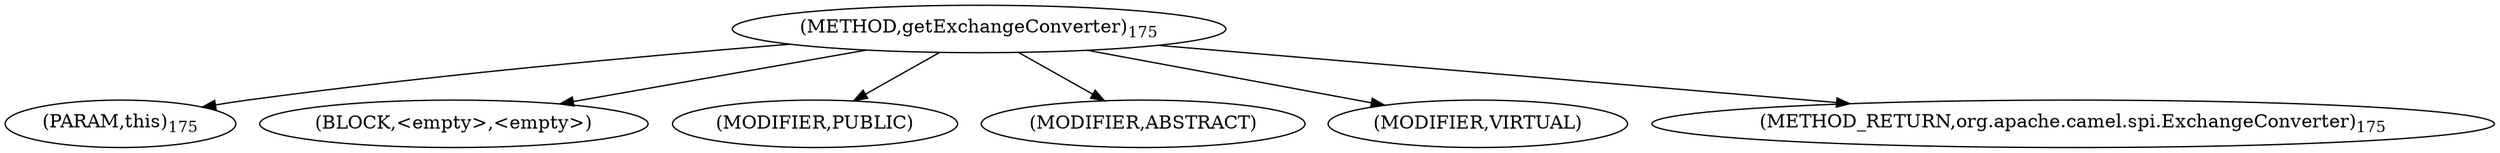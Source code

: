 digraph "getExchangeConverter" {  
"164" [label = <(METHOD,getExchangeConverter)<SUB>175</SUB>> ]
"165" [label = <(PARAM,this)<SUB>175</SUB>> ]
"166" [label = <(BLOCK,&lt;empty&gt;,&lt;empty&gt;)> ]
"167" [label = <(MODIFIER,PUBLIC)> ]
"168" [label = <(MODIFIER,ABSTRACT)> ]
"169" [label = <(MODIFIER,VIRTUAL)> ]
"170" [label = <(METHOD_RETURN,org.apache.camel.spi.ExchangeConverter)<SUB>175</SUB>> ]
  "164" -> "165" 
  "164" -> "166" 
  "164" -> "167" 
  "164" -> "168" 
  "164" -> "169" 
  "164" -> "170" 
}
